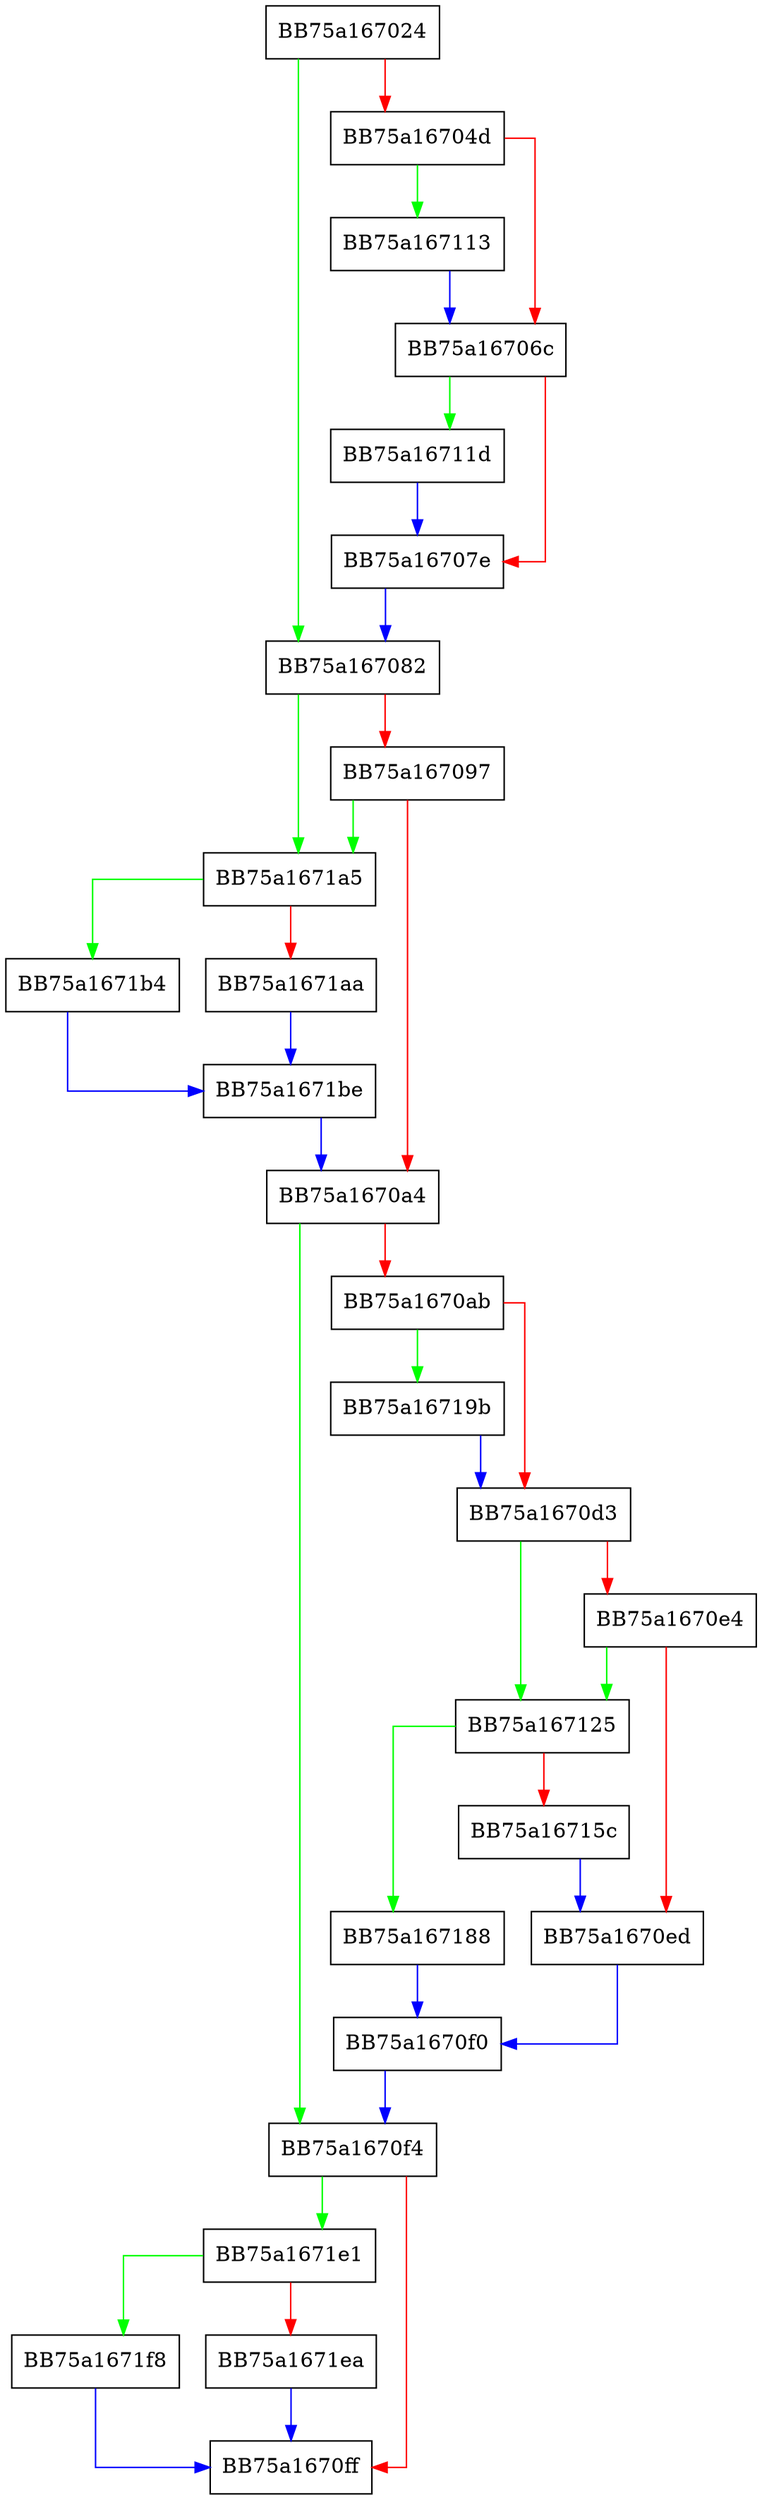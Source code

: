 digraph Init {
  node [shape="box"];
  graph [splines=ortho];
  BB75a167024 -> BB75a167082 [color="green"];
  BB75a167024 -> BB75a16704d [color="red"];
  BB75a16704d -> BB75a167113 [color="green"];
  BB75a16704d -> BB75a16706c [color="red"];
  BB75a16706c -> BB75a16711d [color="green"];
  BB75a16706c -> BB75a16707e [color="red"];
  BB75a16707e -> BB75a167082 [color="blue"];
  BB75a167082 -> BB75a1671a5 [color="green"];
  BB75a167082 -> BB75a167097 [color="red"];
  BB75a167097 -> BB75a1671a5 [color="green"];
  BB75a167097 -> BB75a1670a4 [color="red"];
  BB75a1670a4 -> BB75a1670f4 [color="green"];
  BB75a1670a4 -> BB75a1670ab [color="red"];
  BB75a1670ab -> BB75a16719b [color="green"];
  BB75a1670ab -> BB75a1670d3 [color="red"];
  BB75a1670d3 -> BB75a167125 [color="green"];
  BB75a1670d3 -> BB75a1670e4 [color="red"];
  BB75a1670e4 -> BB75a167125 [color="green"];
  BB75a1670e4 -> BB75a1670ed [color="red"];
  BB75a1670ed -> BB75a1670f0 [color="blue"];
  BB75a1670f0 -> BB75a1670f4 [color="blue"];
  BB75a1670f4 -> BB75a1671e1 [color="green"];
  BB75a1670f4 -> BB75a1670ff [color="red"];
  BB75a167113 -> BB75a16706c [color="blue"];
  BB75a16711d -> BB75a16707e [color="blue"];
  BB75a167125 -> BB75a167188 [color="green"];
  BB75a167125 -> BB75a16715c [color="red"];
  BB75a16715c -> BB75a1670ed [color="blue"];
  BB75a167188 -> BB75a1670f0 [color="blue"];
  BB75a16719b -> BB75a1670d3 [color="blue"];
  BB75a1671a5 -> BB75a1671b4 [color="green"];
  BB75a1671a5 -> BB75a1671aa [color="red"];
  BB75a1671aa -> BB75a1671be [color="blue"];
  BB75a1671b4 -> BB75a1671be [color="blue"];
  BB75a1671be -> BB75a1670a4 [color="blue"];
  BB75a1671e1 -> BB75a1671f8 [color="green"];
  BB75a1671e1 -> BB75a1671ea [color="red"];
  BB75a1671ea -> BB75a1670ff [color="blue"];
  BB75a1671f8 -> BB75a1670ff [color="blue"];
}